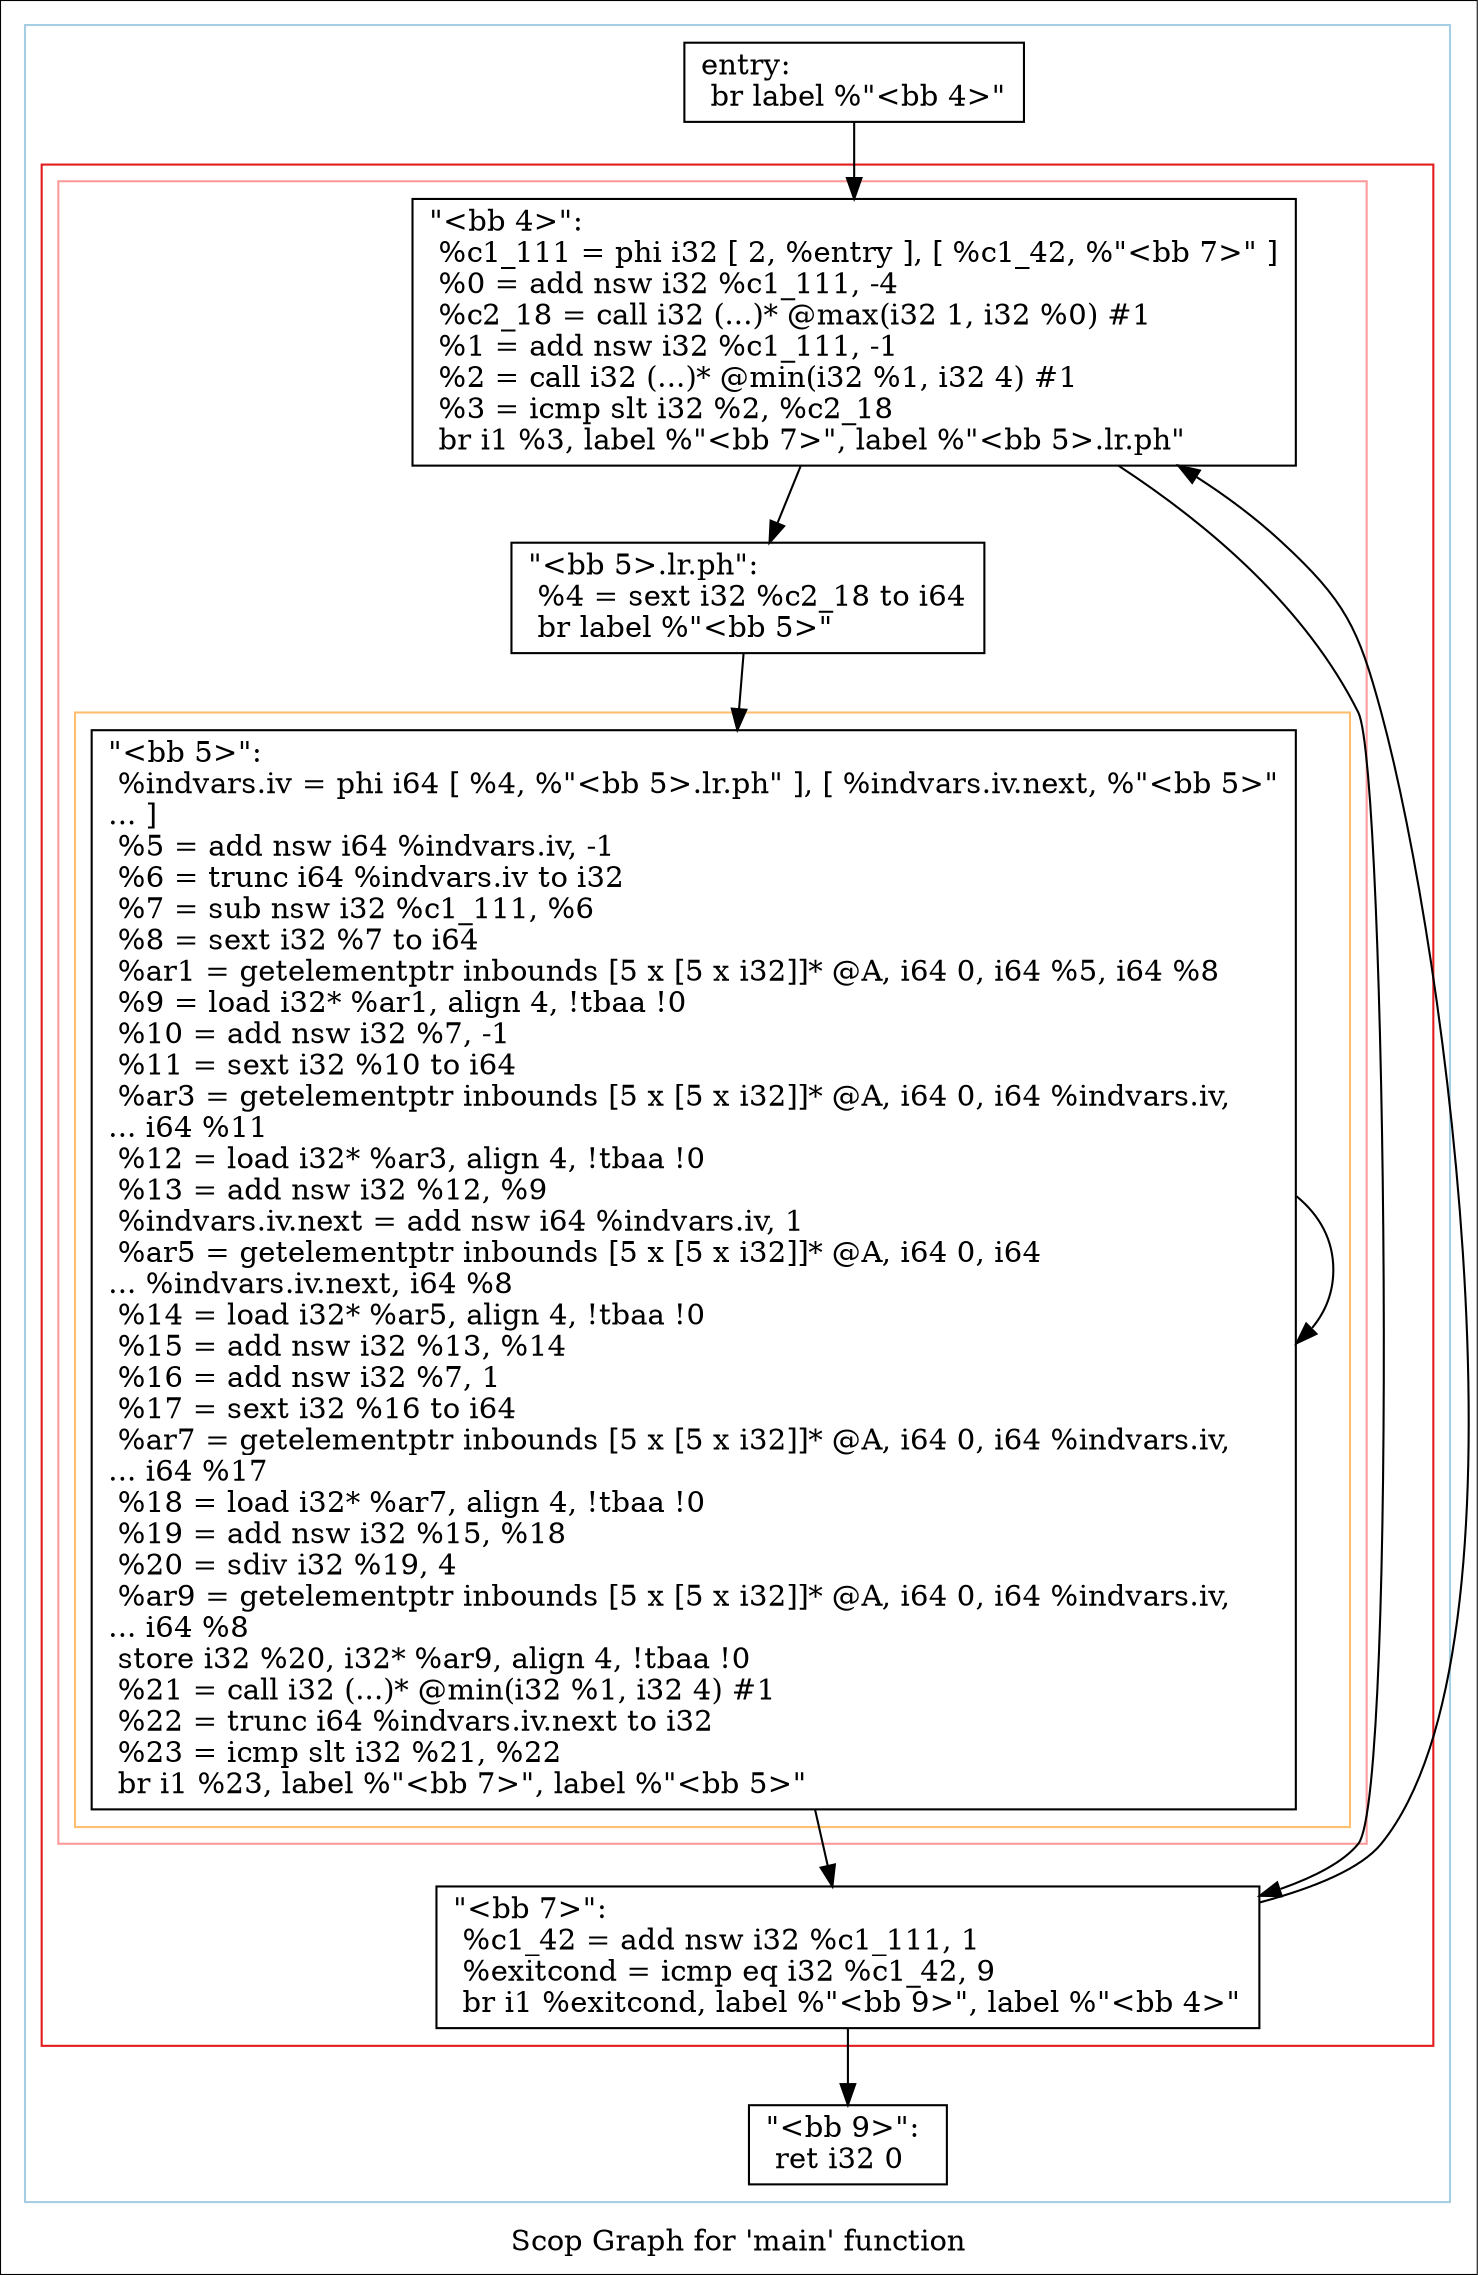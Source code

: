 digraph "Scop Graph for 'main' function" {
	label="Scop Graph for 'main' function";

	Node0x14c6020 [shape=record,label="{entry:\l  br label %\"\<bb 4\>\"\l}"];
	Node0x14c6020 -> Node0x14c56c0;
	Node0x14c56c0 [shape=record,label="{\"\<bb 4\>\":                                         \l  %c1_111 = phi i32 [ 2, %entry ], [ %c1_42, %\"\<bb 7\>\" ]\l  %0 = add nsw i32 %c1_111, -4\l  %c2_18 = call i32 (...)* @max(i32 1, i32 %0) #1\l  %1 = add nsw i32 %c1_111, -1\l  %2 = call i32 (...)* @min(i32 %1, i32 4) #1\l  %3 = icmp slt i32 %2, %c2_18\l  br i1 %3, label %\"\<bb 7\>\", label %\"\<bb 5\>.lr.ph\"\l}"];
	Node0x14c56c0 -> Node0x14c5ff0;
	Node0x14c56c0 -> Node0x14c5f80;
	Node0x14c5ff0 [shape=record,label="{\"\<bb 7\>\":                                         \l  %c1_42 = add nsw i32 %c1_111, 1\l  %exitcond = icmp eq i32 %c1_42, 9\l  br i1 %exitcond, label %\"\<bb 9\>\", label %\"\<bb 4\>\"\l}"];
	Node0x14c5ff0 -> Node0x14c6110;
	Node0x14c5ff0 -> Node0x14c56c0[constraint=false];
	Node0x14c6110 [shape=record,label="{\"\<bb 9\>\":                                         \l  ret i32 0\l}"];
	Node0x14c5f80 [shape=record,label="{\"\<bb 5\>.lr.ph\":                                   \l  %4 = sext i32 %c2_18 to i64\l  br label %\"\<bb 5\>\"\l}"];
	Node0x14c5f80 -> Node0x14c6130;
	Node0x14c6130 [shape=record,label="{\"\<bb 5\>\":                                         \l  %indvars.iv = phi i64 [ %4, %\"\<bb 5\>.lr.ph\" ], [ %indvars.iv.next, %\"\<bb 5\>\"\l... ]\l  %5 = add nsw i64 %indvars.iv, -1\l  %6 = trunc i64 %indvars.iv to i32\l  %7 = sub nsw i32 %c1_111, %6\l  %8 = sext i32 %7 to i64\l  %ar1 = getelementptr inbounds [5 x [5 x i32]]* @A, i64 0, i64 %5, i64 %8\l  %9 = load i32* %ar1, align 4, !tbaa !0\l  %10 = add nsw i32 %7, -1\l  %11 = sext i32 %10 to i64\l  %ar3 = getelementptr inbounds [5 x [5 x i32]]* @A, i64 0, i64 %indvars.iv,\l... i64 %11\l  %12 = load i32* %ar3, align 4, !tbaa !0\l  %13 = add nsw i32 %12, %9\l  %indvars.iv.next = add nsw i64 %indvars.iv, 1\l  %ar5 = getelementptr inbounds [5 x [5 x i32]]* @A, i64 0, i64\l... %indvars.iv.next, i64 %8\l  %14 = load i32* %ar5, align 4, !tbaa !0\l  %15 = add nsw i32 %13, %14\l  %16 = add nsw i32 %7, 1\l  %17 = sext i32 %16 to i64\l  %ar7 = getelementptr inbounds [5 x [5 x i32]]* @A, i64 0, i64 %indvars.iv,\l... i64 %17\l  %18 = load i32* %ar7, align 4, !tbaa !0\l  %19 = add nsw i32 %15, %18\l  %20 = sdiv i32 %19, 4\l  %ar9 = getelementptr inbounds [5 x [5 x i32]]* @A, i64 0, i64 %indvars.iv,\l... i64 %8\l  store i32 %20, i32* %ar9, align 4, !tbaa !0\l  %21 = call i32 (...)* @min(i32 %1, i32 4) #1\l  %22 = trunc i64 %indvars.iv.next to i32\l  %23 = icmp slt i32 %21, %22\l  br i1 %23, label %\"\<bb 7\>\", label %\"\<bb 5\>\"\l}"];
	Node0x14c6130 -> Node0x14c5ff0;
	Node0x14c6130 -> Node0x14c6130[constraint=false];
	colorscheme = "paired12"
        subgraph cluster_0x14c5600 {
          label = "";
          style = solid;
          color = 1
          subgraph cluster_0x14c6160 {
            label = "";
            style = solid;
            color = 6
            subgraph cluster_0x14c5770 {
              label = "";
              style = solid;
              color = 5
              subgraph cluster_0x14c58c0 {
                label = "";
                style = solid;
                color = 7
                Node0x14c6130;
              }
              Node0x14c56c0;
              Node0x14c5f80;
            }
            Node0x14c5ff0;
          }
          Node0x14c6020;
          Node0x14c6110;
        }
}
